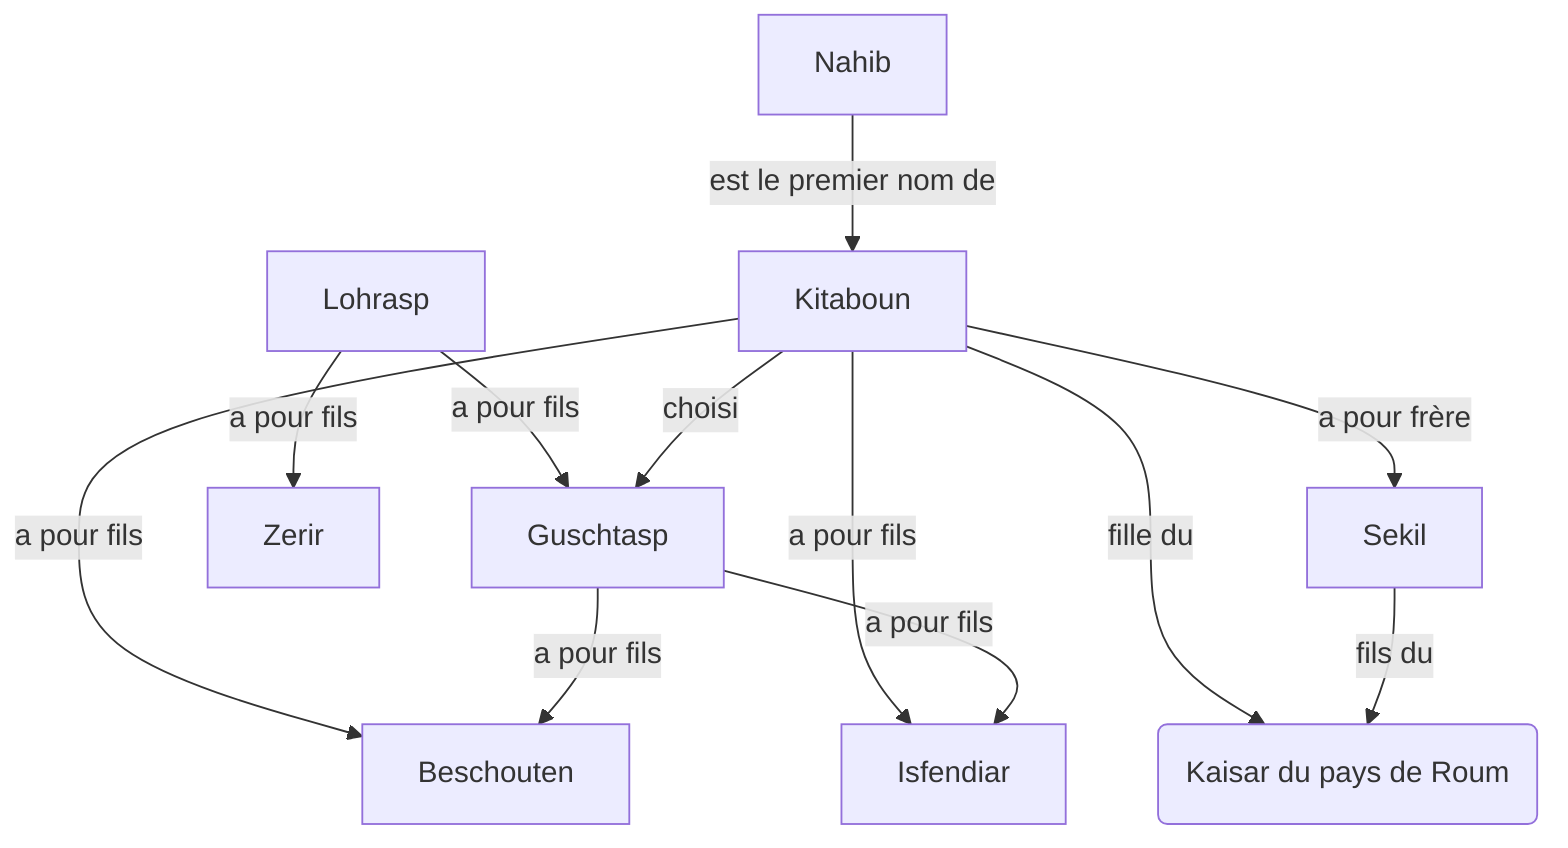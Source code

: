 graph TD
Lohrasp --a pour fils--> Guschtasp
Lohrasp --a pour fils--> Zerir
Nahib --est le premier nom de --> Kitaboun
Kitaboun --choisi--> Guschtasp
Kitaboun --fille du--> K(Kaisar du pays de Roum)
Kitaboun --a pour frère--> Sekil
Sekil --fils du--> K(Kaisar du pays de Roum)
Kitaboun --a pour fils--> Beschouten
Kitaboun --a pour fils--> Isfendiar
Guschtasp --a pour fils--> Beschouten
Guschtasp --a pour fils--> Isfendiar